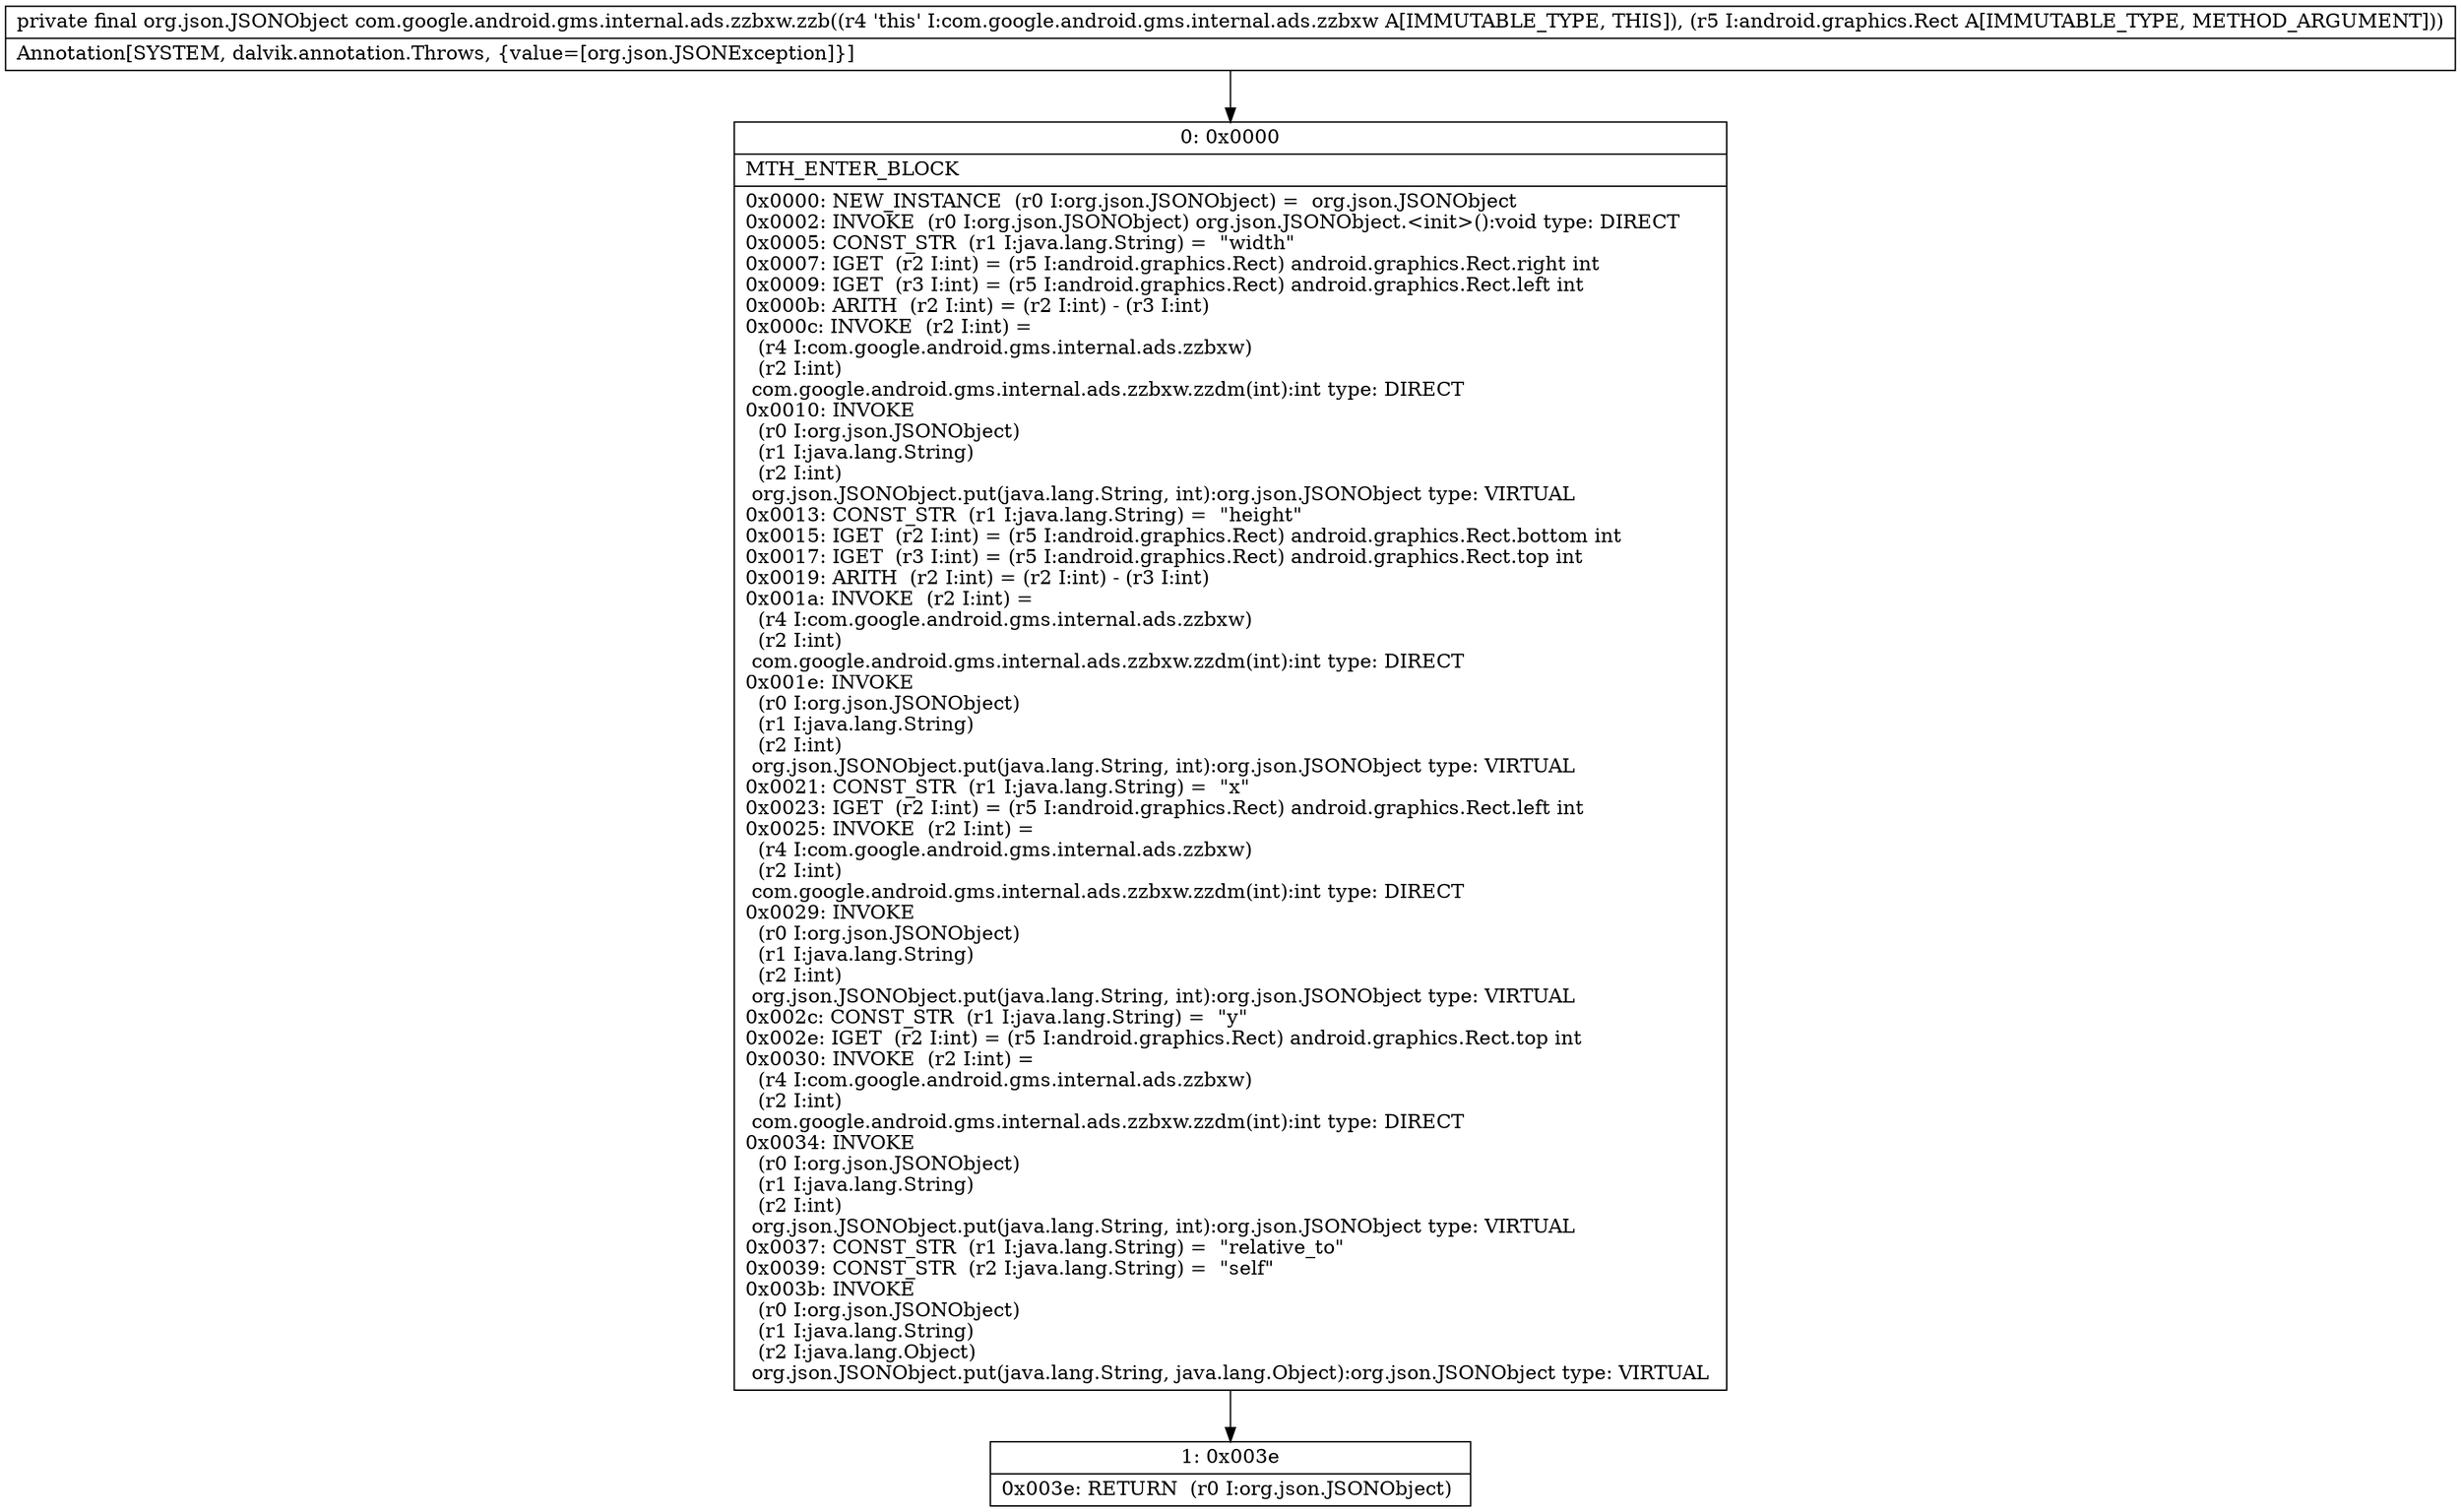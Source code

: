digraph "CFG forcom.google.android.gms.internal.ads.zzbxw.zzb(Landroid\/graphics\/Rect;)Lorg\/json\/JSONObject;" {
Node_0 [shape=record,label="{0\:\ 0x0000|MTH_ENTER_BLOCK\l|0x0000: NEW_INSTANCE  (r0 I:org.json.JSONObject) =  org.json.JSONObject \l0x0002: INVOKE  (r0 I:org.json.JSONObject) org.json.JSONObject.\<init\>():void type: DIRECT \l0x0005: CONST_STR  (r1 I:java.lang.String) =  \"width\" \l0x0007: IGET  (r2 I:int) = (r5 I:android.graphics.Rect) android.graphics.Rect.right int \l0x0009: IGET  (r3 I:int) = (r5 I:android.graphics.Rect) android.graphics.Rect.left int \l0x000b: ARITH  (r2 I:int) = (r2 I:int) \- (r3 I:int) \l0x000c: INVOKE  (r2 I:int) = \l  (r4 I:com.google.android.gms.internal.ads.zzbxw)\l  (r2 I:int)\l com.google.android.gms.internal.ads.zzbxw.zzdm(int):int type: DIRECT \l0x0010: INVOKE  \l  (r0 I:org.json.JSONObject)\l  (r1 I:java.lang.String)\l  (r2 I:int)\l org.json.JSONObject.put(java.lang.String, int):org.json.JSONObject type: VIRTUAL \l0x0013: CONST_STR  (r1 I:java.lang.String) =  \"height\" \l0x0015: IGET  (r2 I:int) = (r5 I:android.graphics.Rect) android.graphics.Rect.bottom int \l0x0017: IGET  (r3 I:int) = (r5 I:android.graphics.Rect) android.graphics.Rect.top int \l0x0019: ARITH  (r2 I:int) = (r2 I:int) \- (r3 I:int) \l0x001a: INVOKE  (r2 I:int) = \l  (r4 I:com.google.android.gms.internal.ads.zzbxw)\l  (r2 I:int)\l com.google.android.gms.internal.ads.zzbxw.zzdm(int):int type: DIRECT \l0x001e: INVOKE  \l  (r0 I:org.json.JSONObject)\l  (r1 I:java.lang.String)\l  (r2 I:int)\l org.json.JSONObject.put(java.lang.String, int):org.json.JSONObject type: VIRTUAL \l0x0021: CONST_STR  (r1 I:java.lang.String) =  \"x\" \l0x0023: IGET  (r2 I:int) = (r5 I:android.graphics.Rect) android.graphics.Rect.left int \l0x0025: INVOKE  (r2 I:int) = \l  (r4 I:com.google.android.gms.internal.ads.zzbxw)\l  (r2 I:int)\l com.google.android.gms.internal.ads.zzbxw.zzdm(int):int type: DIRECT \l0x0029: INVOKE  \l  (r0 I:org.json.JSONObject)\l  (r1 I:java.lang.String)\l  (r2 I:int)\l org.json.JSONObject.put(java.lang.String, int):org.json.JSONObject type: VIRTUAL \l0x002c: CONST_STR  (r1 I:java.lang.String) =  \"y\" \l0x002e: IGET  (r2 I:int) = (r5 I:android.graphics.Rect) android.graphics.Rect.top int \l0x0030: INVOKE  (r2 I:int) = \l  (r4 I:com.google.android.gms.internal.ads.zzbxw)\l  (r2 I:int)\l com.google.android.gms.internal.ads.zzbxw.zzdm(int):int type: DIRECT \l0x0034: INVOKE  \l  (r0 I:org.json.JSONObject)\l  (r1 I:java.lang.String)\l  (r2 I:int)\l org.json.JSONObject.put(java.lang.String, int):org.json.JSONObject type: VIRTUAL \l0x0037: CONST_STR  (r1 I:java.lang.String) =  \"relative_to\" \l0x0039: CONST_STR  (r2 I:java.lang.String) =  \"self\" \l0x003b: INVOKE  \l  (r0 I:org.json.JSONObject)\l  (r1 I:java.lang.String)\l  (r2 I:java.lang.Object)\l org.json.JSONObject.put(java.lang.String, java.lang.Object):org.json.JSONObject type: VIRTUAL \l}"];
Node_1 [shape=record,label="{1\:\ 0x003e|0x003e: RETURN  (r0 I:org.json.JSONObject) \l}"];
MethodNode[shape=record,label="{private final org.json.JSONObject com.google.android.gms.internal.ads.zzbxw.zzb((r4 'this' I:com.google.android.gms.internal.ads.zzbxw A[IMMUTABLE_TYPE, THIS]), (r5 I:android.graphics.Rect A[IMMUTABLE_TYPE, METHOD_ARGUMENT]))  | Annotation[SYSTEM, dalvik.annotation.Throws, \{value=[org.json.JSONException]\}]\l}"];
MethodNode -> Node_0;
Node_0 -> Node_1;
}

